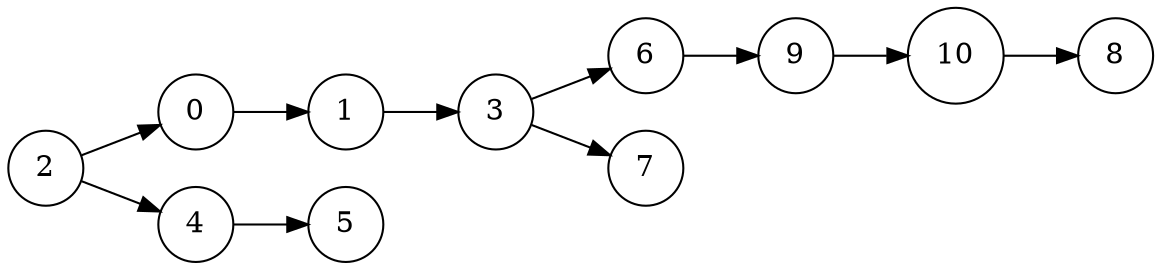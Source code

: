 digraph G {
  rankdir=LR;
  node [shape=circle];
  0
  1
  2
  3
  4
  5
  6
  7
  8
  9
  10
  2 -> 0;
  0 -> 1;
  1 -> 3;
  2 -> 4;
  4 -> 5;
  3 -> 6;
  3 -> 7;
  10 -> 8;
  6 -> 9;
  9 -> 10;
 }
